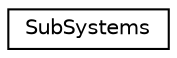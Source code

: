 digraph "Graphical Class Hierarchy"
{
 // INTERACTIVE_SVG=YES
 // LATEX_PDF_SIZE
  edge [fontname="Helvetica",fontsize="10",labelfontname="Helvetica",labelfontsize="10"];
  node [fontname="Helvetica",fontsize="10",shape=record];
  rankdir="LR";
  Node0 [label="SubSystems",height=0.2,width=0.4,color="black", fillcolor="white", style="filled",URL="$d7/db2/struct_sub_systems.html",tooltip=" "];
}
